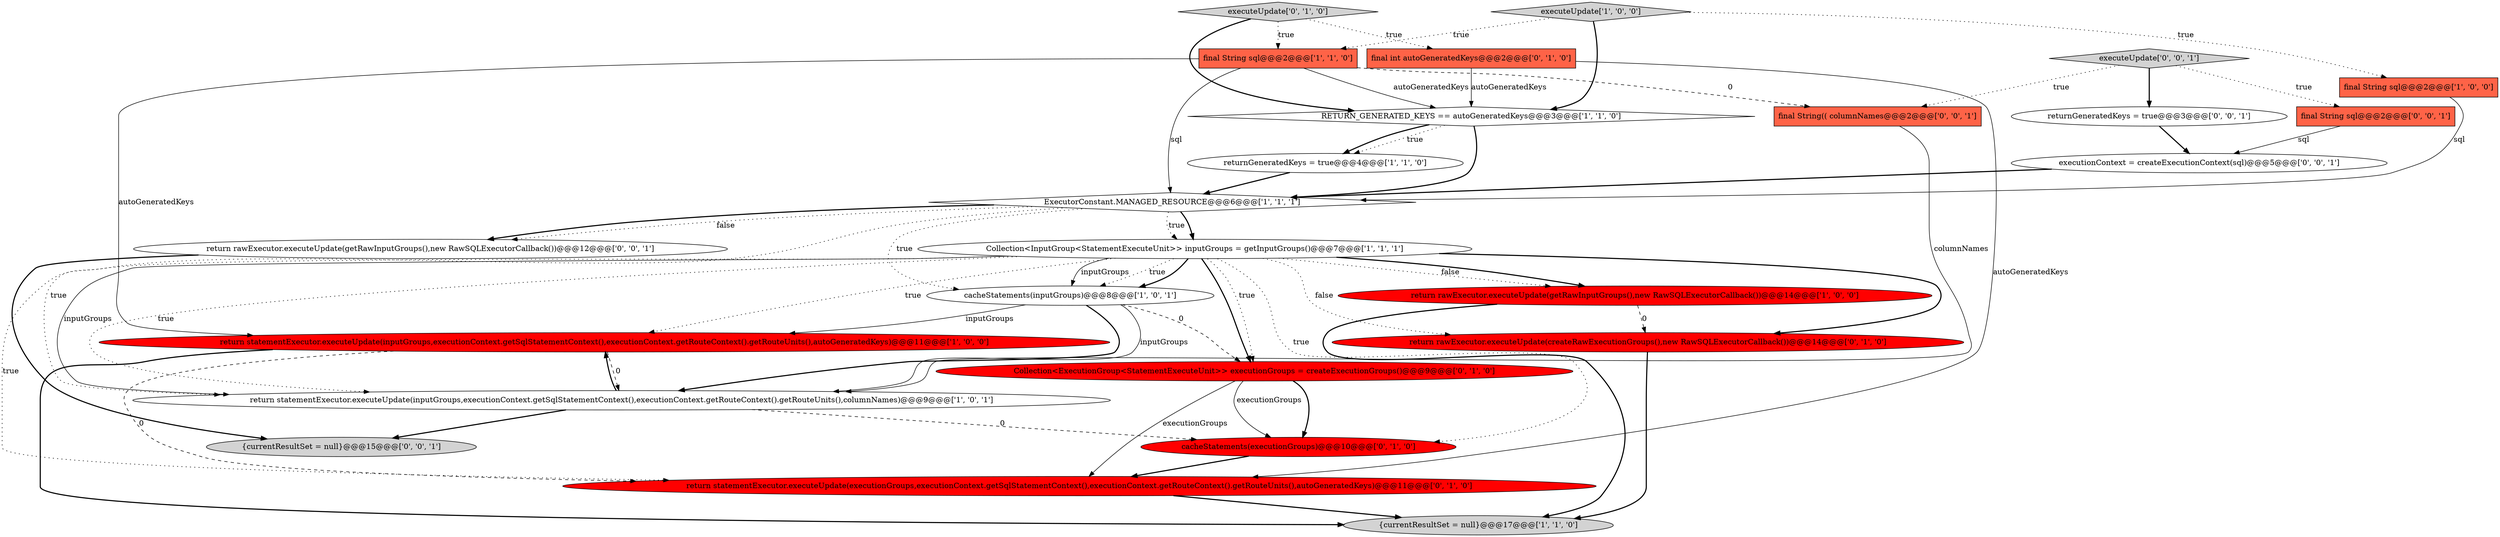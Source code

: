 digraph {
5 [style = filled, label = "returnGeneratedKeys = true@@@4@@@['1', '1', '0']", fillcolor = white, shape = ellipse image = "AAA0AAABBB1BBB"];
12 [style = filled, label = "return statementExecutor.executeUpdate(executionGroups,executionContext.getSqlStatementContext(),executionContext.getRouteContext().getRouteUnits(),autoGeneratedKeys)@@@11@@@['0', '1', '0']", fillcolor = red, shape = ellipse image = "AAA1AAABBB2BBB"];
24 [style = filled, label = "executeUpdate['0', '0', '1']", fillcolor = lightgray, shape = diamond image = "AAA0AAABBB3BBB"];
8 [style = filled, label = "{currentResultSet = null}@@@17@@@['1', '1', '0']", fillcolor = lightgray, shape = ellipse image = "AAA0AAABBB1BBB"];
7 [style = filled, label = "executeUpdate['1', '0', '0']", fillcolor = lightgray, shape = diamond image = "AAA0AAABBB1BBB"];
23 [style = filled, label = "final String(( columnNames@@@2@@@['0', '0', '1']", fillcolor = tomato, shape = box image = "AAA0AAABBB3BBB"];
19 [style = filled, label = "{currentResultSet = null}@@@15@@@['0', '0', '1']", fillcolor = lightgray, shape = ellipse image = "AAA0AAABBB3BBB"];
17 [style = filled, label = "executeUpdate['0', '1', '0']", fillcolor = lightgray, shape = diamond image = "AAA0AAABBB2BBB"];
0 [style = filled, label = "final String sql@@@2@@@['1', '0', '0']", fillcolor = tomato, shape = box image = "AAA0AAABBB1BBB"];
2 [style = filled, label = "cacheStatements(inputGroups)@@@8@@@['1', '0', '1']", fillcolor = white, shape = ellipse image = "AAA0AAABBB1BBB"];
20 [style = filled, label = "final String sql@@@2@@@['0', '0', '1']", fillcolor = tomato, shape = box image = "AAA0AAABBB3BBB"];
18 [style = filled, label = "executionContext = createExecutionContext(sql)@@@5@@@['0', '0', '1']", fillcolor = white, shape = ellipse image = "AAA0AAABBB3BBB"];
11 [style = filled, label = "RETURN_GENERATED_KEYS == autoGeneratedKeys@@@3@@@['1', '1', '0']", fillcolor = white, shape = diamond image = "AAA0AAABBB1BBB"];
21 [style = filled, label = "returnGeneratedKeys = true@@@3@@@['0', '0', '1']", fillcolor = white, shape = ellipse image = "AAA0AAABBB3BBB"];
16 [style = filled, label = "cacheStatements(executionGroups)@@@10@@@['0', '1', '0']", fillcolor = red, shape = ellipse image = "AAA1AAABBB2BBB"];
9 [style = filled, label = "ExecutorConstant.MANAGED_RESOURCE@@@6@@@['1', '1', '1']", fillcolor = white, shape = diamond image = "AAA0AAABBB1BBB"];
15 [style = filled, label = "return rawExecutor.executeUpdate(createRawExecutionGroups(),new RawSQLExecutorCallback())@@@14@@@['0', '1', '0']", fillcolor = red, shape = ellipse image = "AAA1AAABBB2BBB"];
3 [style = filled, label = "return statementExecutor.executeUpdate(inputGroups,executionContext.getSqlStatementContext(),executionContext.getRouteContext().getRouteUnits(),autoGeneratedKeys)@@@11@@@['1', '0', '0']", fillcolor = red, shape = ellipse image = "AAA1AAABBB1BBB"];
14 [style = filled, label = "Collection<ExecutionGroup<StatementExecuteUnit>> executionGroups = createExecutionGroups()@@@9@@@['0', '1', '0']", fillcolor = red, shape = ellipse image = "AAA1AAABBB2BBB"];
6 [style = filled, label = "return rawExecutor.executeUpdate(getRawInputGroups(),new RawSQLExecutorCallback())@@@14@@@['1', '0', '0']", fillcolor = red, shape = ellipse image = "AAA1AAABBB1BBB"];
1 [style = filled, label = "return statementExecutor.executeUpdate(inputGroups,executionContext.getSqlStatementContext(),executionContext.getRouteContext().getRouteUnits(),columnNames)@@@9@@@['1', '0', '1']", fillcolor = white, shape = ellipse image = "AAA0AAABBB1BBB"];
4 [style = filled, label = "final String sql@@@2@@@['1', '1', '0']", fillcolor = tomato, shape = box image = "AAA0AAABBB1BBB"];
10 [style = filled, label = "Collection<InputGroup<StatementExecuteUnit>> inputGroups = getInputGroups()@@@7@@@['1', '1', '1']", fillcolor = white, shape = ellipse image = "AAA0AAABBB1BBB"];
22 [style = filled, label = "return rawExecutor.executeUpdate(getRawInputGroups(),new RawSQLExecutorCallback())@@@12@@@['0', '0', '1']", fillcolor = white, shape = ellipse image = "AAA0AAABBB3BBB"];
13 [style = filled, label = "final int autoGeneratedKeys@@@2@@@['0', '1', '0']", fillcolor = tomato, shape = box image = "AAA0AAABBB2BBB"];
9->22 [style = bold, label=""];
14->16 [style = bold, label=""];
13->12 [style = solid, label="autoGeneratedKeys"];
2->1 [style = solid, label="inputGroups"];
10->6 [style = dotted, label="false"];
10->12 [style = dotted, label="true"];
7->11 [style = bold, label=""];
10->15 [style = bold, label=""];
4->3 [style = solid, label="autoGeneratedKeys"];
20->18 [style = solid, label="sql"];
23->1 [style = solid, label="columnNames"];
5->9 [style = bold, label=""];
10->14 [style = bold, label=""];
22->19 [style = bold, label=""];
3->1 [style = dashed, label="0"];
17->4 [style = dotted, label="true"];
2->3 [style = solid, label="inputGroups"];
2->1 [style = bold, label=""];
14->12 [style = solid, label="executionGroups"];
1->3 [style = bold, label=""];
4->11 [style = solid, label="autoGeneratedKeys"];
10->3 [style = dotted, label="true"];
11->5 [style = dotted, label="true"];
14->16 [style = solid, label="executionGroups"];
9->10 [style = bold, label=""];
7->0 [style = dotted, label="true"];
11->9 [style = bold, label=""];
13->11 [style = solid, label="autoGeneratedKeys"];
10->6 [style = bold, label=""];
21->18 [style = bold, label=""];
10->15 [style = dotted, label="false"];
10->14 [style = dotted, label="true"];
10->2 [style = solid, label="inputGroups"];
11->5 [style = bold, label=""];
10->1 [style = solid, label="inputGroups"];
24->23 [style = dotted, label="true"];
2->14 [style = dashed, label="0"];
3->12 [style = dashed, label="0"];
24->21 [style = bold, label=""];
10->2 [style = dotted, label="true"];
6->15 [style = dashed, label="0"];
12->8 [style = bold, label=""];
1->16 [style = dashed, label="0"];
9->2 [style = dotted, label="true"];
3->8 [style = bold, label=""];
24->20 [style = dotted, label="true"];
7->4 [style = dotted, label="true"];
6->8 [style = bold, label=""];
9->1 [style = dotted, label="true"];
4->9 [style = solid, label="sql"];
18->9 [style = bold, label=""];
10->2 [style = bold, label=""];
10->1 [style = dotted, label="true"];
1->19 [style = bold, label=""];
9->22 [style = dotted, label="false"];
17->13 [style = dotted, label="true"];
9->10 [style = dotted, label="true"];
10->16 [style = dotted, label="true"];
4->23 [style = dashed, label="0"];
16->12 [style = bold, label=""];
0->9 [style = solid, label="sql"];
15->8 [style = bold, label=""];
17->11 [style = bold, label=""];
}
